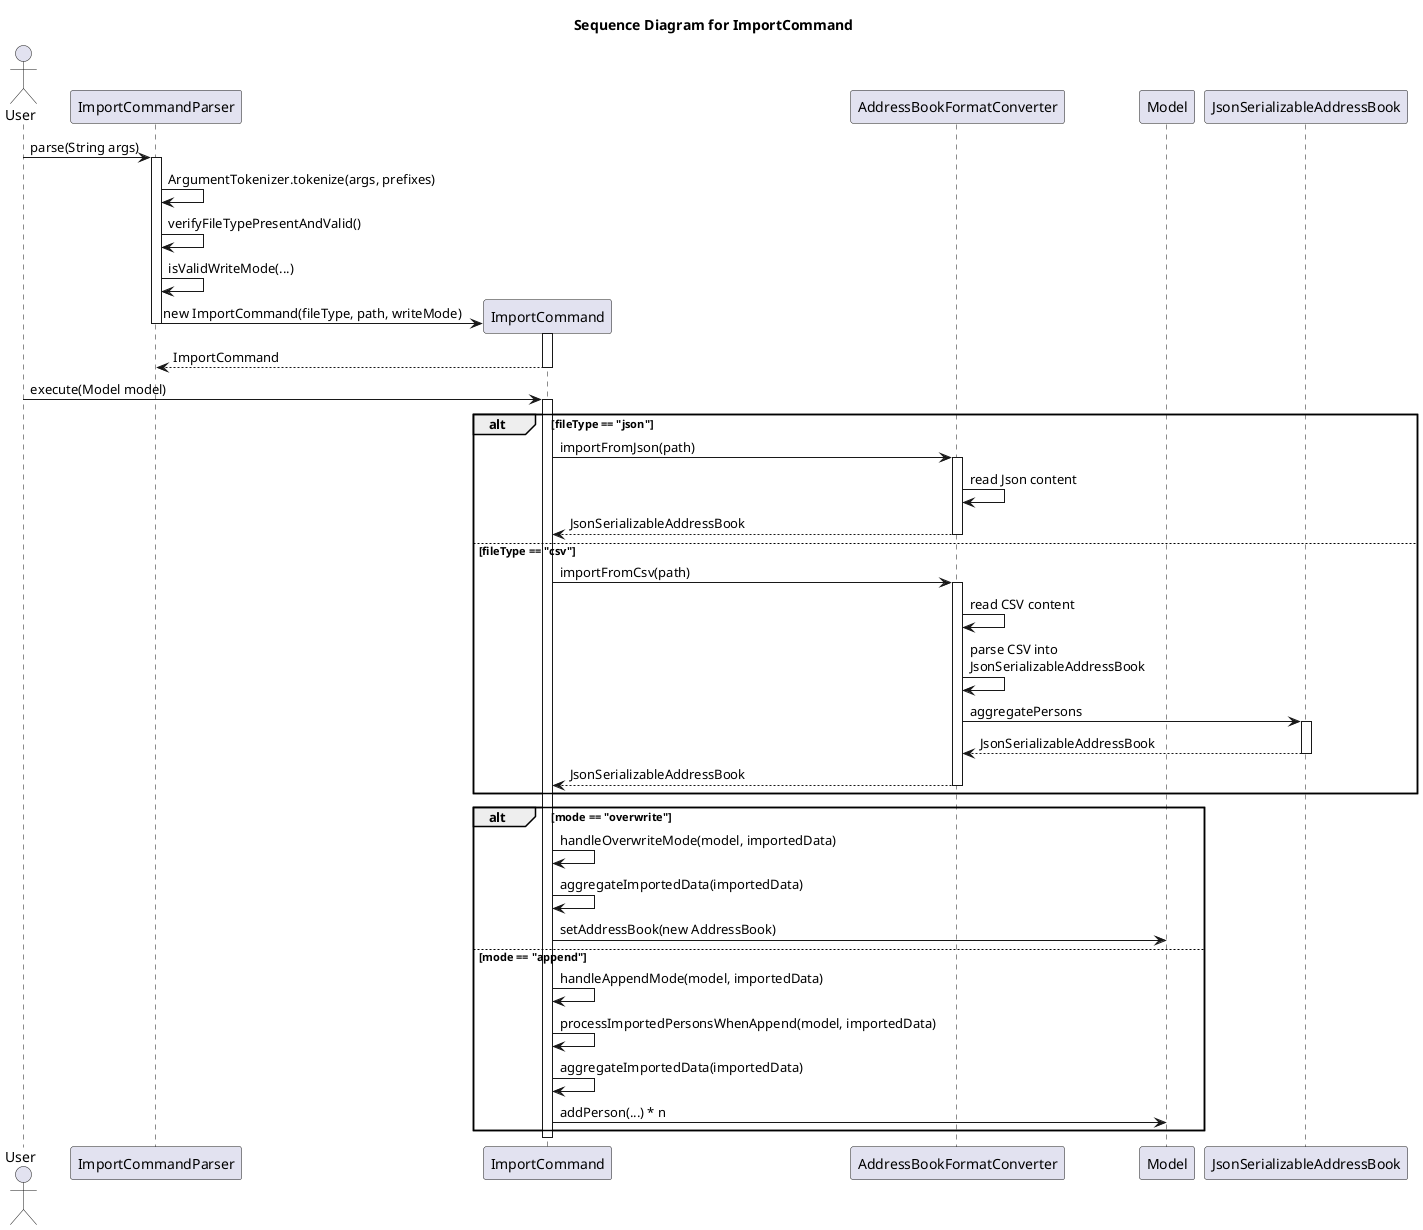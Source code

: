 @startuml

title Sequence Diagram for ImportCommand

actor User as U
participant "ImportCommandParser" as ICP
participant "ImportCommand" as IC
participant "AddressBookFormatConverter" as ABC
participant "Model" as M
participant JsonSerializableAddressBook

U -> ICP: parse(String args)
activate ICP

ICP -> ICP: ArgumentTokenizer.tokenize(args, prefixes)
ICP -> ICP: verifyFileTypePresentAndValid()
ICP -> ICP: isValidWriteMode(...)
create IC
ICP -> IC: new ImportCommand(fileType, path, writeMode)
deactivate ICP
activate IC
return ImportCommand

U -> IC: execute(Model model)
activate IC



alt fileType == "json"
    IC -> ABC: importFromJson(path)
    activate ABC
    ABC -> ABC: read Json content
    ABC --> IC : JsonSerializableAddressBook
    deactivate ABC
else fileType == "csv"
    IC -> ABC: importFromCsv(path)
    activate ABC
    ABC -> ABC: read CSV content
    ABC -> ABC: parse CSV into\nJsonSerializableAddressBook
    ABC -> JsonSerializableAddressBook : aggregatePersons
    activate JsonSerializableAddressBook
    return JsonSerializableAddressBook
    ABC --> IC : JsonSerializableAddressBook
    deactivate ABC
end

alt mode == "overwrite"
    IC -> IC: handleOverwriteMode(model, importedData)
    IC -> IC: aggregateImportedData(importedData)
    IC -> M: setAddressBook(new AddressBook)
else mode == "append"
    IC -> IC: handleAppendMode(model, importedData)
    IC -> IC: processImportedPersonsWhenAppend(model, importedData)
    IC -> IC: aggregateImportedData(importedData)
    IC -> M: addPerson(...) * n
end

'return CommandResult

deactivate IC

@enduml

